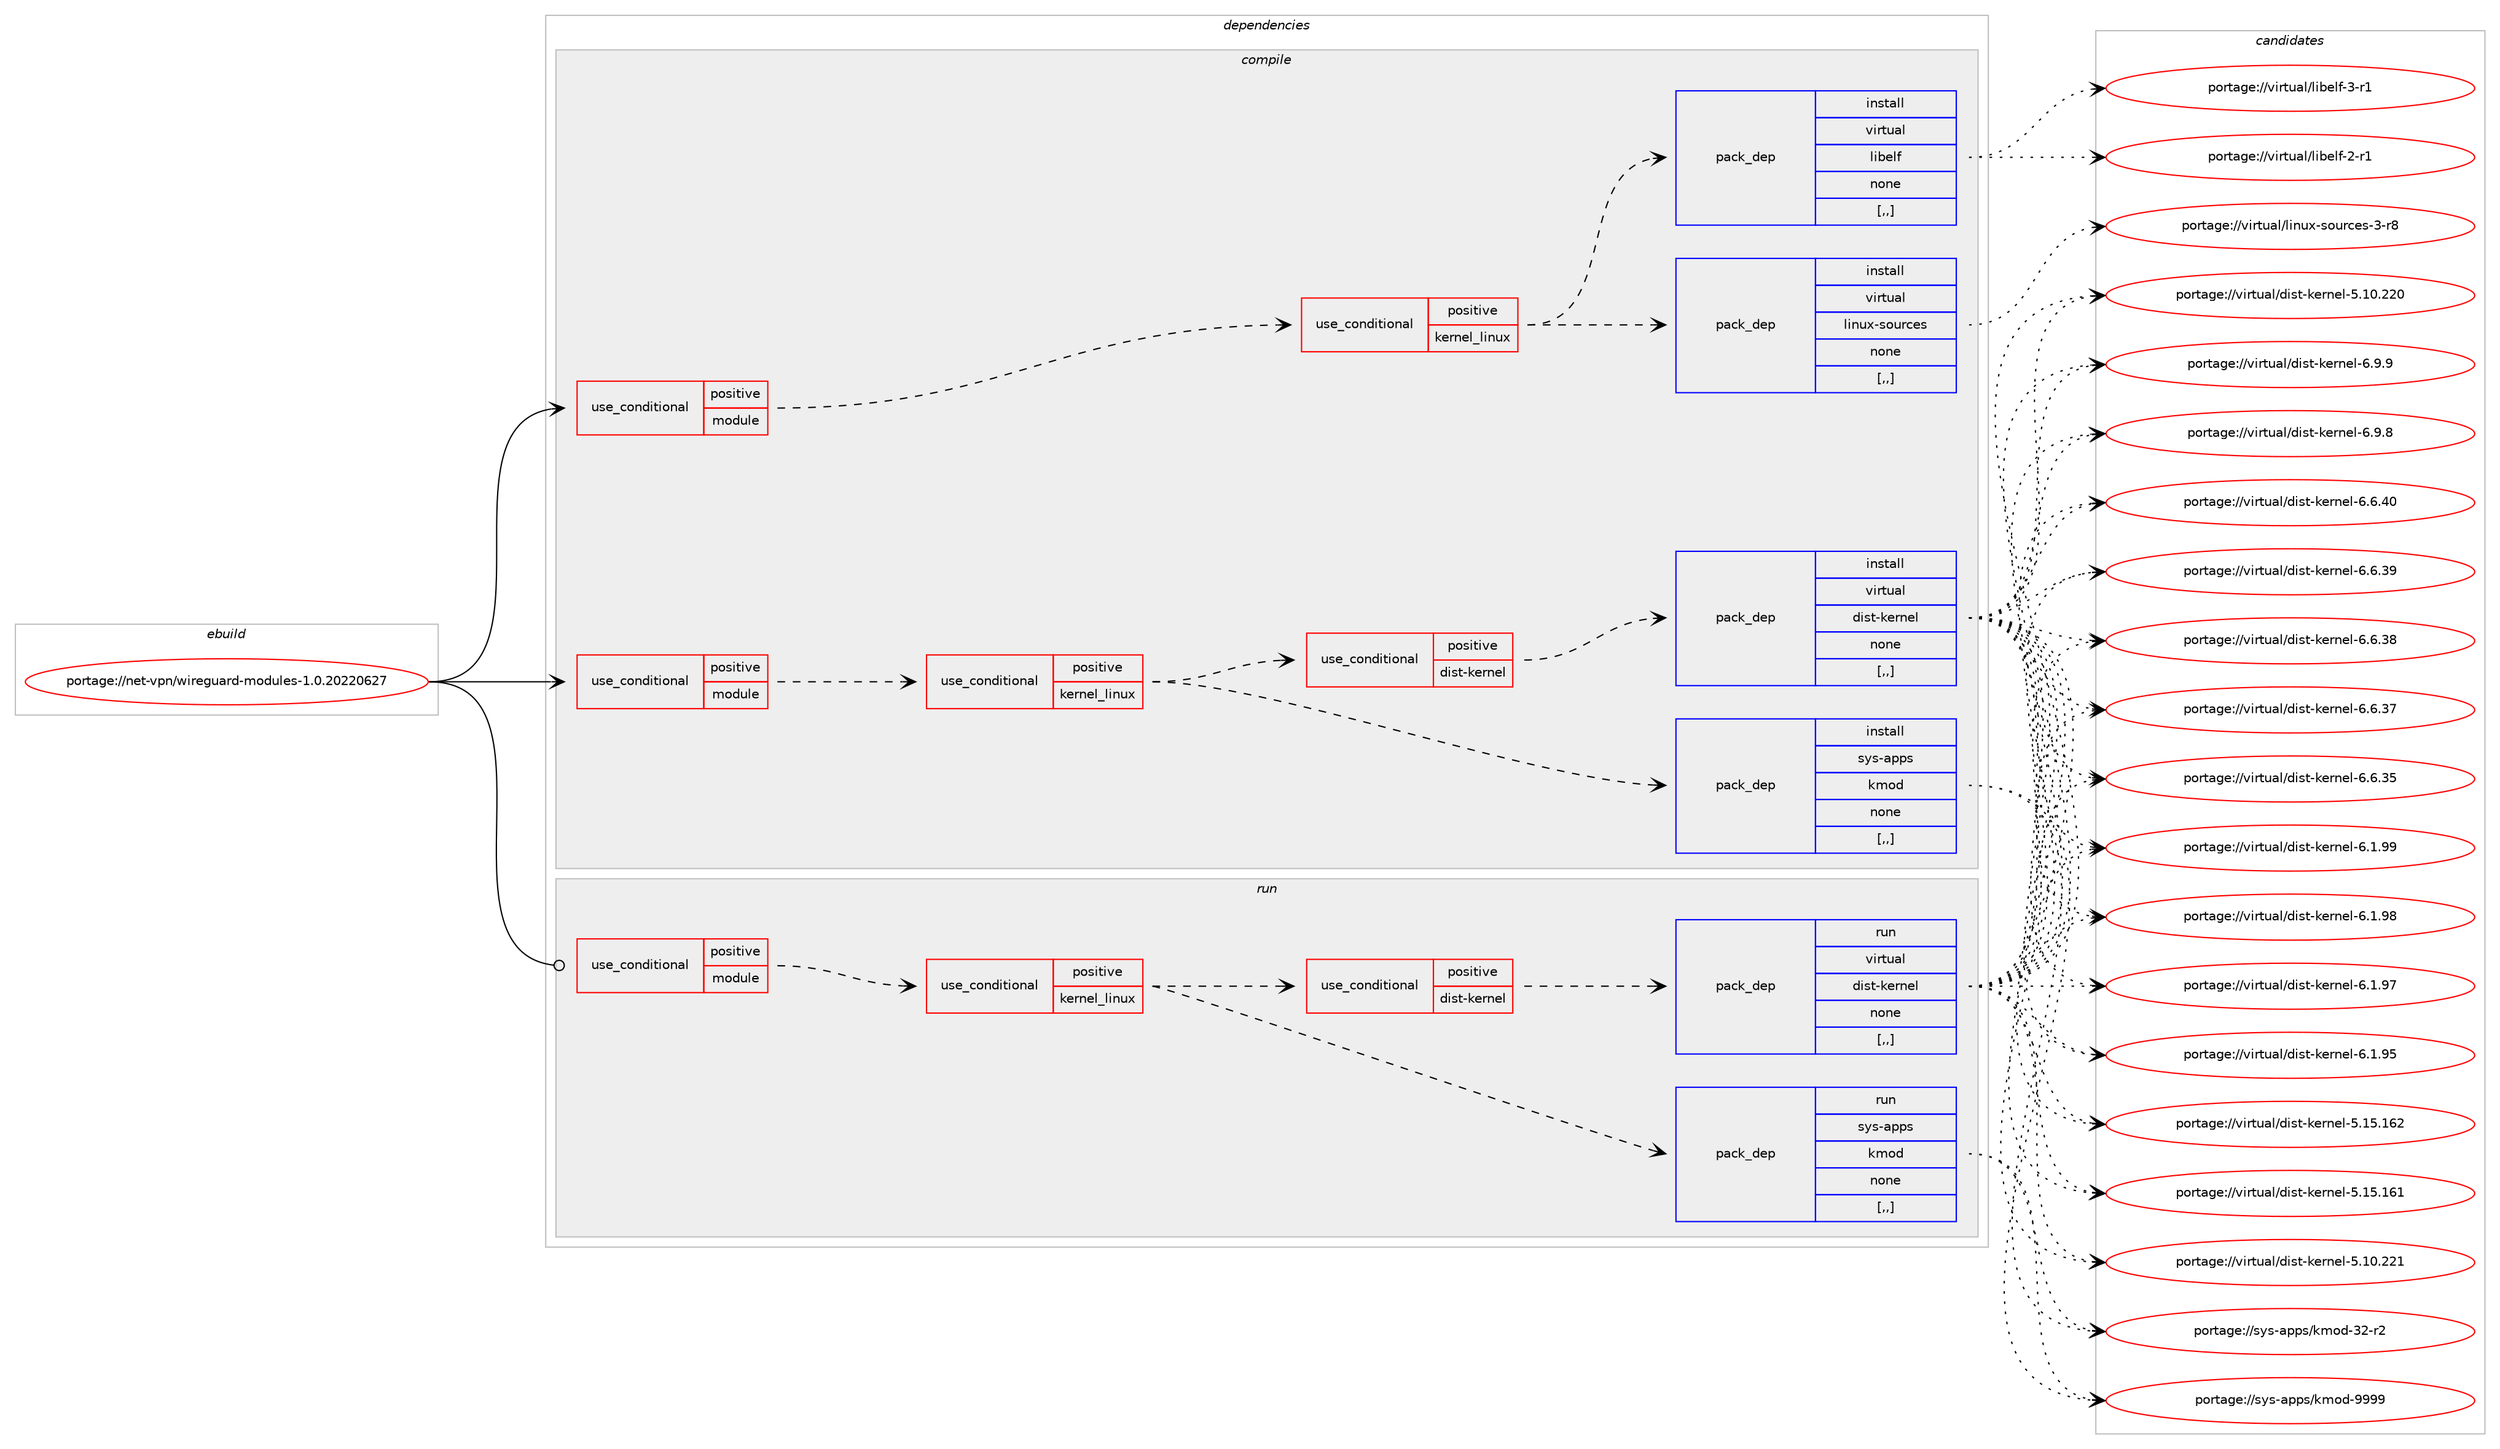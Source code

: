 digraph prolog {

# *************
# Graph options
# *************

newrank=true;
concentrate=true;
compound=true;
graph [rankdir=LR,fontname=Helvetica,fontsize=10,ranksep=1.5];#, ranksep=2.5, nodesep=0.2];
edge  [arrowhead=vee];
node  [fontname=Helvetica,fontsize=10];

# **********
# The ebuild
# **********

subgraph cluster_leftcol {
color=gray;
label=<<i>ebuild</i>>;
id [label="portage://net-vpn/wireguard-modules-1.0.20220627", color=red, width=4, href="../net-vpn/wireguard-modules-1.0.20220627.svg"];
}

# ****************
# The dependencies
# ****************

subgraph cluster_midcol {
color=gray;
label=<<i>dependencies</i>>;
subgraph cluster_compile {
fillcolor="#eeeeee";
style=filled;
label=<<i>compile</i>>;
subgraph cond102006 {
dependency385540 [label=<<TABLE BORDER="0" CELLBORDER="1" CELLSPACING="0" CELLPADDING="4"><TR><TD ROWSPAN="3" CELLPADDING="10">use_conditional</TD></TR><TR><TD>positive</TD></TR><TR><TD>module</TD></TR></TABLE>>, shape=none, color=red];
subgraph cond102007 {
dependency385541 [label=<<TABLE BORDER="0" CELLBORDER="1" CELLSPACING="0" CELLPADDING="4"><TR><TD ROWSPAN="3" CELLPADDING="10">use_conditional</TD></TR><TR><TD>positive</TD></TR><TR><TD>kernel_linux</TD></TR></TABLE>>, shape=none, color=red];
subgraph pack280740 {
dependency385542 [label=<<TABLE BORDER="0" CELLBORDER="1" CELLSPACING="0" CELLPADDING="4" WIDTH="220"><TR><TD ROWSPAN="6" CELLPADDING="30">pack_dep</TD></TR><TR><TD WIDTH="110">install</TD></TR><TR><TD>sys-apps</TD></TR><TR><TD>kmod</TD></TR><TR><TD>none</TD></TR><TR><TD>[,,]</TD></TR></TABLE>>, shape=none, color=blue];
}
dependency385541:e -> dependency385542:w [weight=20,style="dashed",arrowhead="vee"];
subgraph cond102008 {
dependency385543 [label=<<TABLE BORDER="0" CELLBORDER="1" CELLSPACING="0" CELLPADDING="4"><TR><TD ROWSPAN="3" CELLPADDING="10">use_conditional</TD></TR><TR><TD>positive</TD></TR><TR><TD>dist-kernel</TD></TR></TABLE>>, shape=none, color=red];
subgraph pack280741 {
dependency385544 [label=<<TABLE BORDER="0" CELLBORDER="1" CELLSPACING="0" CELLPADDING="4" WIDTH="220"><TR><TD ROWSPAN="6" CELLPADDING="30">pack_dep</TD></TR><TR><TD WIDTH="110">install</TD></TR><TR><TD>virtual</TD></TR><TR><TD>dist-kernel</TD></TR><TR><TD>none</TD></TR><TR><TD>[,,]</TD></TR></TABLE>>, shape=none, color=blue];
}
dependency385543:e -> dependency385544:w [weight=20,style="dashed",arrowhead="vee"];
}
dependency385541:e -> dependency385543:w [weight=20,style="dashed",arrowhead="vee"];
}
dependency385540:e -> dependency385541:w [weight=20,style="dashed",arrowhead="vee"];
}
id:e -> dependency385540:w [weight=20,style="solid",arrowhead="vee"];
subgraph cond102009 {
dependency385545 [label=<<TABLE BORDER="0" CELLBORDER="1" CELLSPACING="0" CELLPADDING="4"><TR><TD ROWSPAN="3" CELLPADDING="10">use_conditional</TD></TR><TR><TD>positive</TD></TR><TR><TD>module</TD></TR></TABLE>>, shape=none, color=red];
subgraph cond102010 {
dependency385546 [label=<<TABLE BORDER="0" CELLBORDER="1" CELLSPACING="0" CELLPADDING="4"><TR><TD ROWSPAN="3" CELLPADDING="10">use_conditional</TD></TR><TR><TD>positive</TD></TR><TR><TD>kernel_linux</TD></TR></TABLE>>, shape=none, color=red];
subgraph pack280742 {
dependency385547 [label=<<TABLE BORDER="0" CELLBORDER="1" CELLSPACING="0" CELLPADDING="4" WIDTH="220"><TR><TD ROWSPAN="6" CELLPADDING="30">pack_dep</TD></TR><TR><TD WIDTH="110">install</TD></TR><TR><TD>virtual</TD></TR><TR><TD>linux-sources</TD></TR><TR><TD>none</TD></TR><TR><TD>[,,]</TD></TR></TABLE>>, shape=none, color=blue];
}
dependency385546:e -> dependency385547:w [weight=20,style="dashed",arrowhead="vee"];
subgraph pack280743 {
dependency385548 [label=<<TABLE BORDER="0" CELLBORDER="1" CELLSPACING="0" CELLPADDING="4" WIDTH="220"><TR><TD ROWSPAN="6" CELLPADDING="30">pack_dep</TD></TR><TR><TD WIDTH="110">install</TD></TR><TR><TD>virtual</TD></TR><TR><TD>libelf</TD></TR><TR><TD>none</TD></TR><TR><TD>[,,]</TD></TR></TABLE>>, shape=none, color=blue];
}
dependency385546:e -> dependency385548:w [weight=20,style="dashed",arrowhead="vee"];
}
dependency385545:e -> dependency385546:w [weight=20,style="dashed",arrowhead="vee"];
}
id:e -> dependency385545:w [weight=20,style="solid",arrowhead="vee"];
}
subgraph cluster_compileandrun {
fillcolor="#eeeeee";
style=filled;
label=<<i>compile and run</i>>;
}
subgraph cluster_run {
fillcolor="#eeeeee";
style=filled;
label=<<i>run</i>>;
subgraph cond102011 {
dependency385549 [label=<<TABLE BORDER="0" CELLBORDER="1" CELLSPACING="0" CELLPADDING="4"><TR><TD ROWSPAN="3" CELLPADDING="10">use_conditional</TD></TR><TR><TD>positive</TD></TR><TR><TD>module</TD></TR></TABLE>>, shape=none, color=red];
subgraph cond102012 {
dependency385550 [label=<<TABLE BORDER="0" CELLBORDER="1" CELLSPACING="0" CELLPADDING="4"><TR><TD ROWSPAN="3" CELLPADDING="10">use_conditional</TD></TR><TR><TD>positive</TD></TR><TR><TD>kernel_linux</TD></TR></TABLE>>, shape=none, color=red];
subgraph pack280744 {
dependency385551 [label=<<TABLE BORDER="0" CELLBORDER="1" CELLSPACING="0" CELLPADDING="4" WIDTH="220"><TR><TD ROWSPAN="6" CELLPADDING="30">pack_dep</TD></TR><TR><TD WIDTH="110">run</TD></TR><TR><TD>sys-apps</TD></TR><TR><TD>kmod</TD></TR><TR><TD>none</TD></TR><TR><TD>[,,]</TD></TR></TABLE>>, shape=none, color=blue];
}
dependency385550:e -> dependency385551:w [weight=20,style="dashed",arrowhead="vee"];
subgraph cond102013 {
dependency385552 [label=<<TABLE BORDER="0" CELLBORDER="1" CELLSPACING="0" CELLPADDING="4"><TR><TD ROWSPAN="3" CELLPADDING="10">use_conditional</TD></TR><TR><TD>positive</TD></TR><TR><TD>dist-kernel</TD></TR></TABLE>>, shape=none, color=red];
subgraph pack280745 {
dependency385553 [label=<<TABLE BORDER="0" CELLBORDER="1" CELLSPACING="0" CELLPADDING="4" WIDTH="220"><TR><TD ROWSPAN="6" CELLPADDING="30">pack_dep</TD></TR><TR><TD WIDTH="110">run</TD></TR><TR><TD>virtual</TD></TR><TR><TD>dist-kernel</TD></TR><TR><TD>none</TD></TR><TR><TD>[,,]</TD></TR></TABLE>>, shape=none, color=blue];
}
dependency385552:e -> dependency385553:w [weight=20,style="dashed",arrowhead="vee"];
}
dependency385550:e -> dependency385552:w [weight=20,style="dashed",arrowhead="vee"];
}
dependency385549:e -> dependency385550:w [weight=20,style="dashed",arrowhead="vee"];
}
id:e -> dependency385549:w [weight=20,style="solid",arrowhead="odot"];
}
}

# **************
# The candidates
# **************

subgraph cluster_choices {
rank=same;
color=gray;
label=<<i>candidates</i>>;

subgraph choice280740 {
color=black;
nodesep=1;
choice1151211154597112112115471071091111004557575757 [label="portage://sys-apps/kmod-9999", color=red, width=4,href="../sys-apps/kmod-9999.svg"];
choice1151211154597112112115471071091111004551504511450 [label="portage://sys-apps/kmod-32-r2", color=red, width=4,href="../sys-apps/kmod-32-r2.svg"];
dependency385542:e -> choice1151211154597112112115471071091111004557575757:w [style=dotted,weight="100"];
dependency385542:e -> choice1151211154597112112115471071091111004551504511450:w [style=dotted,weight="100"];
}
subgraph choice280741 {
color=black;
nodesep=1;
choice118105114116117971084710010511511645107101114110101108455446574657 [label="portage://virtual/dist-kernel-6.9.9", color=red, width=4,href="../virtual/dist-kernel-6.9.9.svg"];
choice118105114116117971084710010511511645107101114110101108455446574656 [label="portage://virtual/dist-kernel-6.9.8", color=red, width=4,href="../virtual/dist-kernel-6.9.8.svg"];
choice11810511411611797108471001051151164510710111411010110845544654465248 [label="portage://virtual/dist-kernel-6.6.40", color=red, width=4,href="../virtual/dist-kernel-6.6.40.svg"];
choice11810511411611797108471001051151164510710111411010110845544654465157 [label="portage://virtual/dist-kernel-6.6.39", color=red, width=4,href="../virtual/dist-kernel-6.6.39.svg"];
choice11810511411611797108471001051151164510710111411010110845544654465156 [label="portage://virtual/dist-kernel-6.6.38", color=red, width=4,href="../virtual/dist-kernel-6.6.38.svg"];
choice11810511411611797108471001051151164510710111411010110845544654465155 [label="portage://virtual/dist-kernel-6.6.37", color=red, width=4,href="../virtual/dist-kernel-6.6.37.svg"];
choice11810511411611797108471001051151164510710111411010110845544654465153 [label="portage://virtual/dist-kernel-6.6.35", color=red, width=4,href="../virtual/dist-kernel-6.6.35.svg"];
choice11810511411611797108471001051151164510710111411010110845544649465757 [label="portage://virtual/dist-kernel-6.1.99", color=red, width=4,href="../virtual/dist-kernel-6.1.99.svg"];
choice11810511411611797108471001051151164510710111411010110845544649465756 [label="portage://virtual/dist-kernel-6.1.98", color=red, width=4,href="../virtual/dist-kernel-6.1.98.svg"];
choice11810511411611797108471001051151164510710111411010110845544649465755 [label="portage://virtual/dist-kernel-6.1.97", color=red, width=4,href="../virtual/dist-kernel-6.1.97.svg"];
choice11810511411611797108471001051151164510710111411010110845544649465753 [label="portage://virtual/dist-kernel-6.1.95", color=red, width=4,href="../virtual/dist-kernel-6.1.95.svg"];
choice118105114116117971084710010511511645107101114110101108455346495346495450 [label="portage://virtual/dist-kernel-5.15.162", color=red, width=4,href="../virtual/dist-kernel-5.15.162.svg"];
choice118105114116117971084710010511511645107101114110101108455346495346495449 [label="portage://virtual/dist-kernel-5.15.161", color=red, width=4,href="../virtual/dist-kernel-5.15.161.svg"];
choice118105114116117971084710010511511645107101114110101108455346494846505049 [label="portage://virtual/dist-kernel-5.10.221", color=red, width=4,href="../virtual/dist-kernel-5.10.221.svg"];
choice118105114116117971084710010511511645107101114110101108455346494846505048 [label="portage://virtual/dist-kernel-5.10.220", color=red, width=4,href="../virtual/dist-kernel-5.10.220.svg"];
dependency385544:e -> choice118105114116117971084710010511511645107101114110101108455446574657:w [style=dotted,weight="100"];
dependency385544:e -> choice118105114116117971084710010511511645107101114110101108455446574656:w [style=dotted,weight="100"];
dependency385544:e -> choice11810511411611797108471001051151164510710111411010110845544654465248:w [style=dotted,weight="100"];
dependency385544:e -> choice11810511411611797108471001051151164510710111411010110845544654465157:w [style=dotted,weight="100"];
dependency385544:e -> choice11810511411611797108471001051151164510710111411010110845544654465156:w [style=dotted,weight="100"];
dependency385544:e -> choice11810511411611797108471001051151164510710111411010110845544654465155:w [style=dotted,weight="100"];
dependency385544:e -> choice11810511411611797108471001051151164510710111411010110845544654465153:w [style=dotted,weight="100"];
dependency385544:e -> choice11810511411611797108471001051151164510710111411010110845544649465757:w [style=dotted,weight="100"];
dependency385544:e -> choice11810511411611797108471001051151164510710111411010110845544649465756:w [style=dotted,weight="100"];
dependency385544:e -> choice11810511411611797108471001051151164510710111411010110845544649465755:w [style=dotted,weight="100"];
dependency385544:e -> choice11810511411611797108471001051151164510710111411010110845544649465753:w [style=dotted,weight="100"];
dependency385544:e -> choice118105114116117971084710010511511645107101114110101108455346495346495450:w [style=dotted,weight="100"];
dependency385544:e -> choice118105114116117971084710010511511645107101114110101108455346495346495449:w [style=dotted,weight="100"];
dependency385544:e -> choice118105114116117971084710010511511645107101114110101108455346494846505049:w [style=dotted,weight="100"];
dependency385544:e -> choice118105114116117971084710010511511645107101114110101108455346494846505048:w [style=dotted,weight="100"];
}
subgraph choice280742 {
color=black;
nodesep=1;
choice1181051141161179710847108105110117120451151111171149910111545514511456 [label="portage://virtual/linux-sources-3-r8", color=red, width=4,href="../virtual/linux-sources-3-r8.svg"];
dependency385547:e -> choice1181051141161179710847108105110117120451151111171149910111545514511456:w [style=dotted,weight="100"];
}
subgraph choice280743 {
color=black;
nodesep=1;
choice11810511411611797108471081059810110810245514511449 [label="portage://virtual/libelf-3-r1", color=red, width=4,href="../virtual/libelf-3-r1.svg"];
choice11810511411611797108471081059810110810245504511449 [label="portage://virtual/libelf-2-r1", color=red, width=4,href="../virtual/libelf-2-r1.svg"];
dependency385548:e -> choice11810511411611797108471081059810110810245514511449:w [style=dotted,weight="100"];
dependency385548:e -> choice11810511411611797108471081059810110810245504511449:w [style=dotted,weight="100"];
}
subgraph choice280744 {
color=black;
nodesep=1;
choice1151211154597112112115471071091111004557575757 [label="portage://sys-apps/kmod-9999", color=red, width=4,href="../sys-apps/kmod-9999.svg"];
choice1151211154597112112115471071091111004551504511450 [label="portage://sys-apps/kmod-32-r2", color=red, width=4,href="../sys-apps/kmod-32-r2.svg"];
dependency385551:e -> choice1151211154597112112115471071091111004557575757:w [style=dotted,weight="100"];
dependency385551:e -> choice1151211154597112112115471071091111004551504511450:w [style=dotted,weight="100"];
}
subgraph choice280745 {
color=black;
nodesep=1;
choice118105114116117971084710010511511645107101114110101108455446574657 [label="portage://virtual/dist-kernel-6.9.9", color=red, width=4,href="../virtual/dist-kernel-6.9.9.svg"];
choice118105114116117971084710010511511645107101114110101108455446574656 [label="portage://virtual/dist-kernel-6.9.8", color=red, width=4,href="../virtual/dist-kernel-6.9.8.svg"];
choice11810511411611797108471001051151164510710111411010110845544654465248 [label="portage://virtual/dist-kernel-6.6.40", color=red, width=4,href="../virtual/dist-kernel-6.6.40.svg"];
choice11810511411611797108471001051151164510710111411010110845544654465157 [label="portage://virtual/dist-kernel-6.6.39", color=red, width=4,href="../virtual/dist-kernel-6.6.39.svg"];
choice11810511411611797108471001051151164510710111411010110845544654465156 [label="portage://virtual/dist-kernel-6.6.38", color=red, width=4,href="../virtual/dist-kernel-6.6.38.svg"];
choice11810511411611797108471001051151164510710111411010110845544654465155 [label="portage://virtual/dist-kernel-6.6.37", color=red, width=4,href="../virtual/dist-kernel-6.6.37.svg"];
choice11810511411611797108471001051151164510710111411010110845544654465153 [label="portage://virtual/dist-kernel-6.6.35", color=red, width=4,href="../virtual/dist-kernel-6.6.35.svg"];
choice11810511411611797108471001051151164510710111411010110845544649465757 [label="portage://virtual/dist-kernel-6.1.99", color=red, width=4,href="../virtual/dist-kernel-6.1.99.svg"];
choice11810511411611797108471001051151164510710111411010110845544649465756 [label="portage://virtual/dist-kernel-6.1.98", color=red, width=4,href="../virtual/dist-kernel-6.1.98.svg"];
choice11810511411611797108471001051151164510710111411010110845544649465755 [label="portage://virtual/dist-kernel-6.1.97", color=red, width=4,href="../virtual/dist-kernel-6.1.97.svg"];
choice11810511411611797108471001051151164510710111411010110845544649465753 [label="portage://virtual/dist-kernel-6.1.95", color=red, width=4,href="../virtual/dist-kernel-6.1.95.svg"];
choice118105114116117971084710010511511645107101114110101108455346495346495450 [label="portage://virtual/dist-kernel-5.15.162", color=red, width=4,href="../virtual/dist-kernel-5.15.162.svg"];
choice118105114116117971084710010511511645107101114110101108455346495346495449 [label="portage://virtual/dist-kernel-5.15.161", color=red, width=4,href="../virtual/dist-kernel-5.15.161.svg"];
choice118105114116117971084710010511511645107101114110101108455346494846505049 [label="portage://virtual/dist-kernel-5.10.221", color=red, width=4,href="../virtual/dist-kernel-5.10.221.svg"];
choice118105114116117971084710010511511645107101114110101108455346494846505048 [label="portage://virtual/dist-kernel-5.10.220", color=red, width=4,href="../virtual/dist-kernel-5.10.220.svg"];
dependency385553:e -> choice118105114116117971084710010511511645107101114110101108455446574657:w [style=dotted,weight="100"];
dependency385553:e -> choice118105114116117971084710010511511645107101114110101108455446574656:w [style=dotted,weight="100"];
dependency385553:e -> choice11810511411611797108471001051151164510710111411010110845544654465248:w [style=dotted,weight="100"];
dependency385553:e -> choice11810511411611797108471001051151164510710111411010110845544654465157:w [style=dotted,weight="100"];
dependency385553:e -> choice11810511411611797108471001051151164510710111411010110845544654465156:w [style=dotted,weight="100"];
dependency385553:e -> choice11810511411611797108471001051151164510710111411010110845544654465155:w [style=dotted,weight="100"];
dependency385553:e -> choice11810511411611797108471001051151164510710111411010110845544654465153:w [style=dotted,weight="100"];
dependency385553:e -> choice11810511411611797108471001051151164510710111411010110845544649465757:w [style=dotted,weight="100"];
dependency385553:e -> choice11810511411611797108471001051151164510710111411010110845544649465756:w [style=dotted,weight="100"];
dependency385553:e -> choice11810511411611797108471001051151164510710111411010110845544649465755:w [style=dotted,weight="100"];
dependency385553:e -> choice11810511411611797108471001051151164510710111411010110845544649465753:w [style=dotted,weight="100"];
dependency385553:e -> choice118105114116117971084710010511511645107101114110101108455346495346495450:w [style=dotted,weight="100"];
dependency385553:e -> choice118105114116117971084710010511511645107101114110101108455346495346495449:w [style=dotted,weight="100"];
dependency385553:e -> choice118105114116117971084710010511511645107101114110101108455346494846505049:w [style=dotted,weight="100"];
dependency385553:e -> choice118105114116117971084710010511511645107101114110101108455346494846505048:w [style=dotted,weight="100"];
}
}

}
